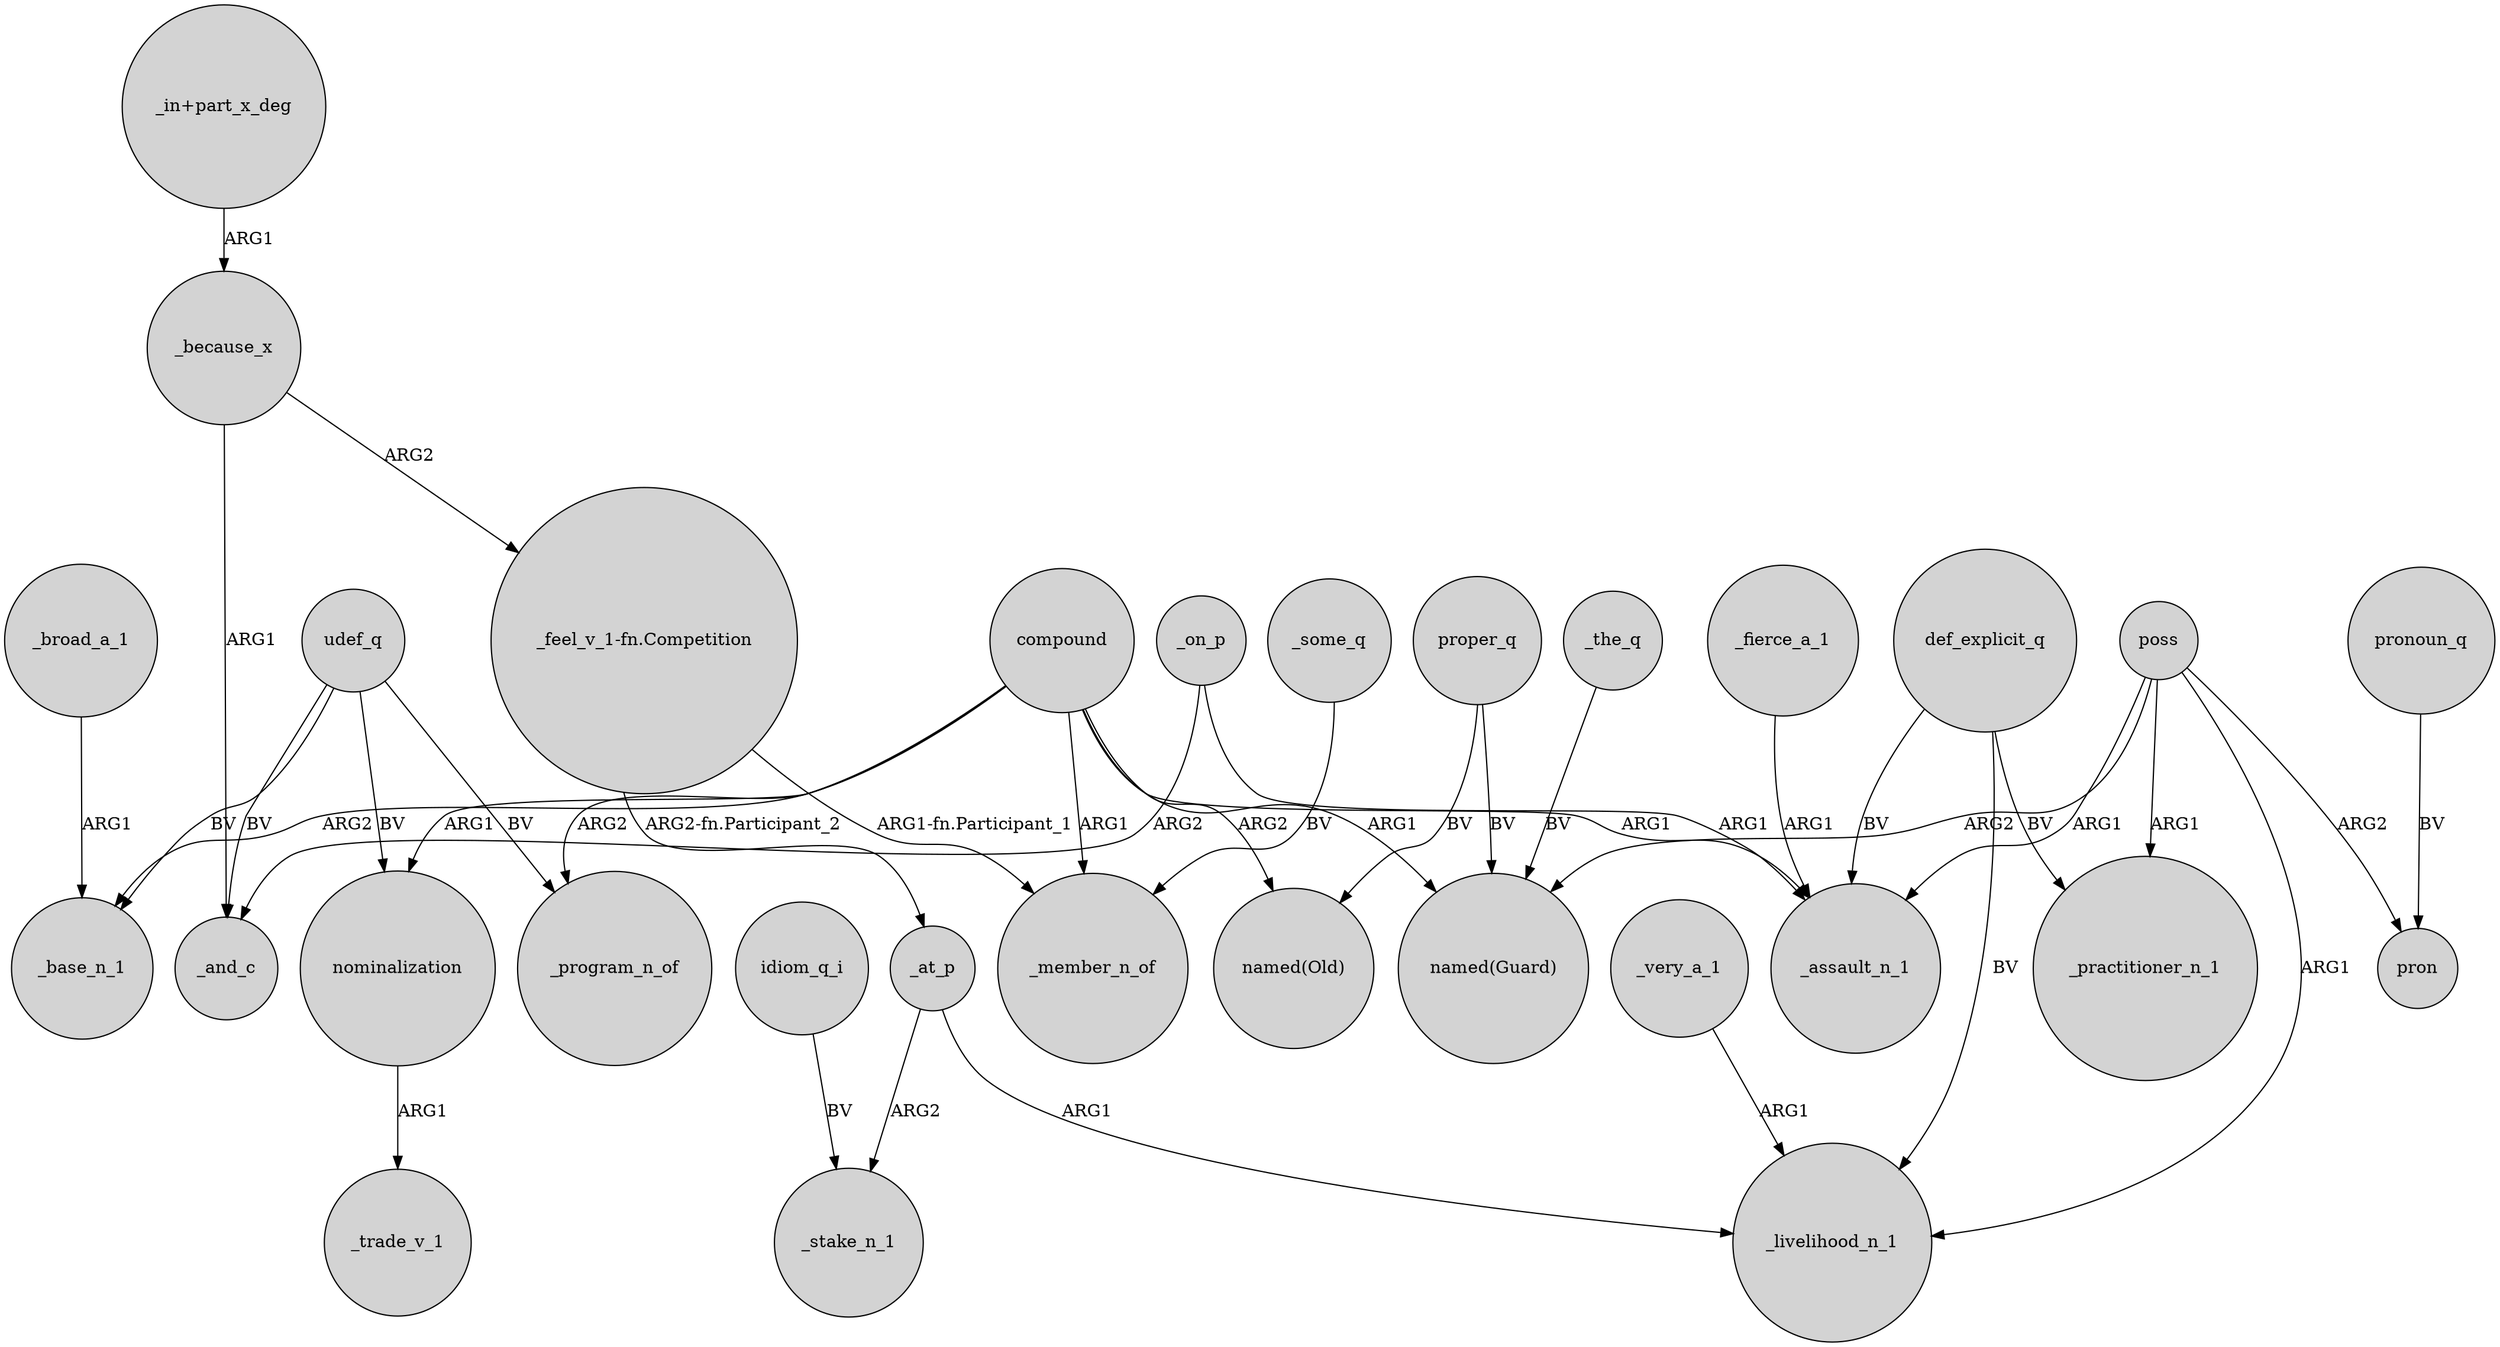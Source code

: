digraph {
	node [shape=circle style=filled]
	compound -> _base_n_1 [label=ARG2]
	_at_p -> _stake_n_1 [label=ARG2]
	_the_q -> "named(Guard)" [label=BV]
	"_in+part_x_deg" -> _because_x [label=ARG1]
	"_feel_v_1-fn.Competition" -> _at_p [label="ARG2-fn.Participant_2"]
	_very_a_1 -> _livelihood_n_1 [label=ARG1]
	udef_q -> nominalization [label=BV]
	poss -> _practitioner_n_1 [label=ARG1]
	compound -> _assault_n_1 [label=ARG1]
	def_explicit_q -> _assault_n_1 [label=BV]
	_at_p -> _livelihood_n_1 [label=ARG1]
	udef_q -> _and_c [label=BV]
	udef_q -> _program_n_of [label=BV]
	"_feel_v_1-fn.Competition" -> _member_n_of [label="ARG1-fn.Participant_1"]
	_on_p -> _assault_n_1 [label=ARG1]
	_broad_a_1 -> _base_n_1 [label=ARG1]
	compound -> _program_n_of [label=ARG2]
	pronoun_q -> pron [label=BV]
	compound -> nominalization [label=ARG1]
	poss -> pron [label=ARG2]
	_on_p -> _and_c [label=ARG2]
	compound -> "named(Guard)" [label=ARG1]
	proper_q -> "named(Old)" [label=BV]
	_fierce_a_1 -> _assault_n_1 [label=ARG1]
	compound -> _member_n_of [label=ARG1]
	poss -> _assault_n_1 [label=ARG1]
	poss -> "named(Guard)" [label=ARG2]
	udef_q -> _base_n_1 [label=BV]
	compound -> "named(Old)" [label=ARG2]
	_because_x -> "_feel_v_1-fn.Competition" [label=ARG2]
	def_explicit_q -> _livelihood_n_1 [label=BV]
	_because_x -> _and_c [label=ARG1]
	def_explicit_q -> _practitioner_n_1 [label=BV]
	idiom_q_i -> _stake_n_1 [label=BV]
	_some_q -> _member_n_of [label=BV]
	proper_q -> "named(Guard)" [label=BV]
	nominalization -> _trade_v_1 [label=ARG1]
	poss -> _livelihood_n_1 [label=ARG1]
}
